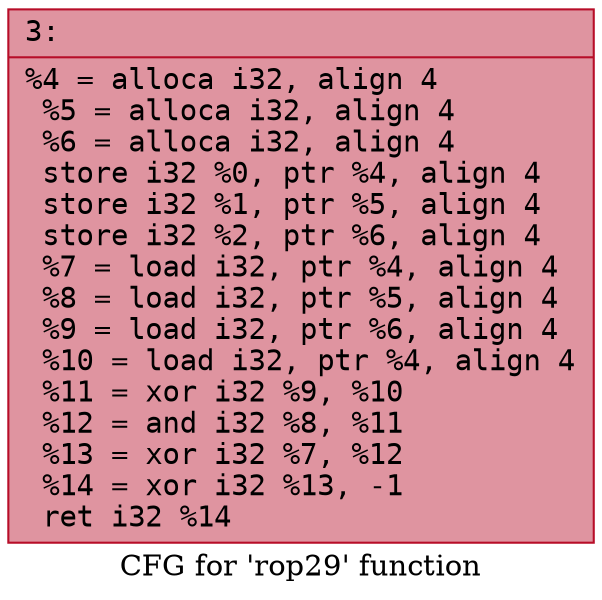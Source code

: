 digraph "CFG for 'rop29' function" {
	label="CFG for 'rop29' function";

	Node0x6000015c67b0 [shape=record,color="#b70d28ff", style=filled, fillcolor="#b70d2870" fontname="Courier",label="{3:\l|  %4 = alloca i32, align 4\l  %5 = alloca i32, align 4\l  %6 = alloca i32, align 4\l  store i32 %0, ptr %4, align 4\l  store i32 %1, ptr %5, align 4\l  store i32 %2, ptr %6, align 4\l  %7 = load i32, ptr %4, align 4\l  %8 = load i32, ptr %5, align 4\l  %9 = load i32, ptr %6, align 4\l  %10 = load i32, ptr %4, align 4\l  %11 = xor i32 %9, %10\l  %12 = and i32 %8, %11\l  %13 = xor i32 %7, %12\l  %14 = xor i32 %13, -1\l  ret i32 %14\l}"];
}
